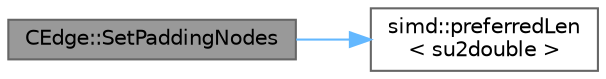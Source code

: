 digraph "CEdge::SetPaddingNodes"
{
 // LATEX_PDF_SIZE
  bgcolor="transparent";
  edge [fontname=Helvetica,fontsize=10,labelfontname=Helvetica,labelfontsize=10];
  node [fontname=Helvetica,fontsize=10,shape=box,height=0.2,width=0.4];
  rankdir="LR";
  Node1 [id="Node000001",label="CEdge::SetPaddingNodes",height=0.2,width=0.4,color="gray40", fillcolor="grey60", style="filled", fontcolor="black",tooltip="Sets the tail of \"Nodes\" to repeat one of the last edges."];
  Node1 -> Node2 [id="edge1_Node000001_Node000002",color="steelblue1",style="solid",tooltip=" "];
  Node2 [id="Node000002",label="simd::preferredLen\l\< su2double \>",height=0.2,width=0.4,color="grey40", fillcolor="white", style="filled",URL="$group__SIMD.html#ga395b2adb29dcb7c33ec051bc9606ebd3",tooltip=" "];
}
